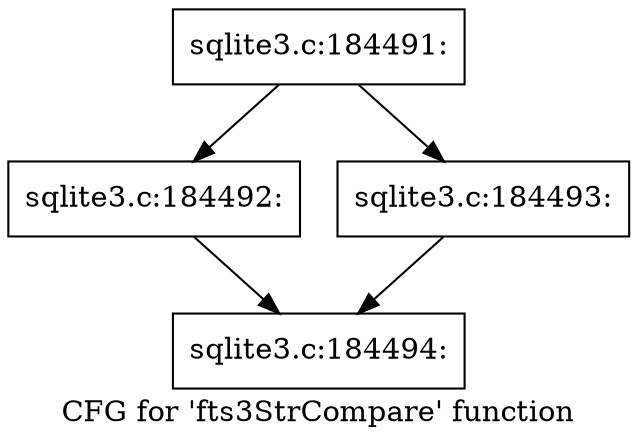 digraph "CFG for 'fts3StrCompare' function" {
	label="CFG for 'fts3StrCompare' function";

	Node0x55c0fab34990 [shape=record,label="{sqlite3.c:184491:}"];
	Node0x55c0fab34990 -> Node0x55c0fab3afc0;
	Node0x55c0fab34990 -> Node0x55c0fab3b010;
	Node0x55c0fab3afc0 [shape=record,label="{sqlite3.c:184492:}"];
	Node0x55c0fab3afc0 -> Node0x55c0f6b6a930;
	Node0x55c0fab3b010 [shape=record,label="{sqlite3.c:184493:}"];
	Node0x55c0fab3b010 -> Node0x55c0f6b6a930;
	Node0x55c0f6b6a930 [shape=record,label="{sqlite3.c:184494:}"];
}
